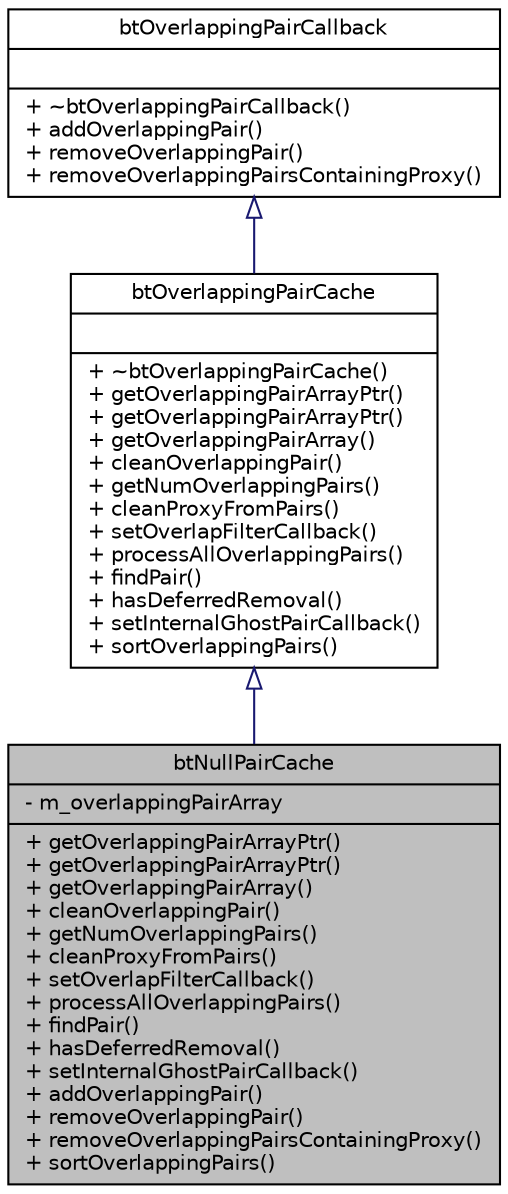 digraph G
{
  edge [fontname="Helvetica",fontsize="10",labelfontname="Helvetica",labelfontsize="10"];
  node [fontname="Helvetica",fontsize="10",shape=record];
  Node1 [label="{btNullPairCache\n|- m_overlappingPairArray\l|+ getOverlappingPairArrayPtr()\l+ getOverlappingPairArrayPtr()\l+ getOverlappingPairArray()\l+ cleanOverlappingPair()\l+ getNumOverlappingPairs()\l+ cleanProxyFromPairs()\l+ setOverlapFilterCallback()\l+ processAllOverlappingPairs()\l+ findPair()\l+ hasDeferredRemoval()\l+ setInternalGhostPairCallback()\l+ addOverlappingPair()\l+ removeOverlappingPair()\l+ removeOverlappingPairsContainingProxy()\l+ sortOverlappingPairs()\l}",height=0.2,width=0.4,color="black", fillcolor="grey75", style="filled" fontcolor="black"];
  Node2 -> Node1 [dir=back,color="midnightblue",fontsize="10",style="solid",arrowtail="empty",fontname="Helvetica"];
  Node2 [label="{btOverlappingPairCache\n||+ ~btOverlappingPairCache()\l+ getOverlappingPairArrayPtr()\l+ getOverlappingPairArrayPtr()\l+ getOverlappingPairArray()\l+ cleanOverlappingPair()\l+ getNumOverlappingPairs()\l+ cleanProxyFromPairs()\l+ setOverlapFilterCallback()\l+ processAllOverlappingPairs()\l+ findPair()\l+ hasDeferredRemoval()\l+ setInternalGhostPairCallback()\l+ sortOverlappingPairs()\l}",height=0.2,width=0.4,color="black", fillcolor="white", style="filled",URL="$df/dc4/classbtOverlappingPairCache.html"];
  Node3 -> Node2 [dir=back,color="midnightblue",fontsize="10",style="solid",arrowtail="empty",fontname="Helvetica"];
  Node3 [label="{btOverlappingPairCallback\n||+ ~btOverlappingPairCallback()\l+ addOverlappingPair()\l+ removeOverlappingPair()\l+ removeOverlappingPairsContainingProxy()\l}",height=0.2,width=0.4,color="black", fillcolor="white", style="filled",URL="$dd/d1a/classbtOverlappingPairCallback.html",tooltip="The btOverlappingPairCallback class is an additional optional broadphase user callback for adding/rem..."];
}
